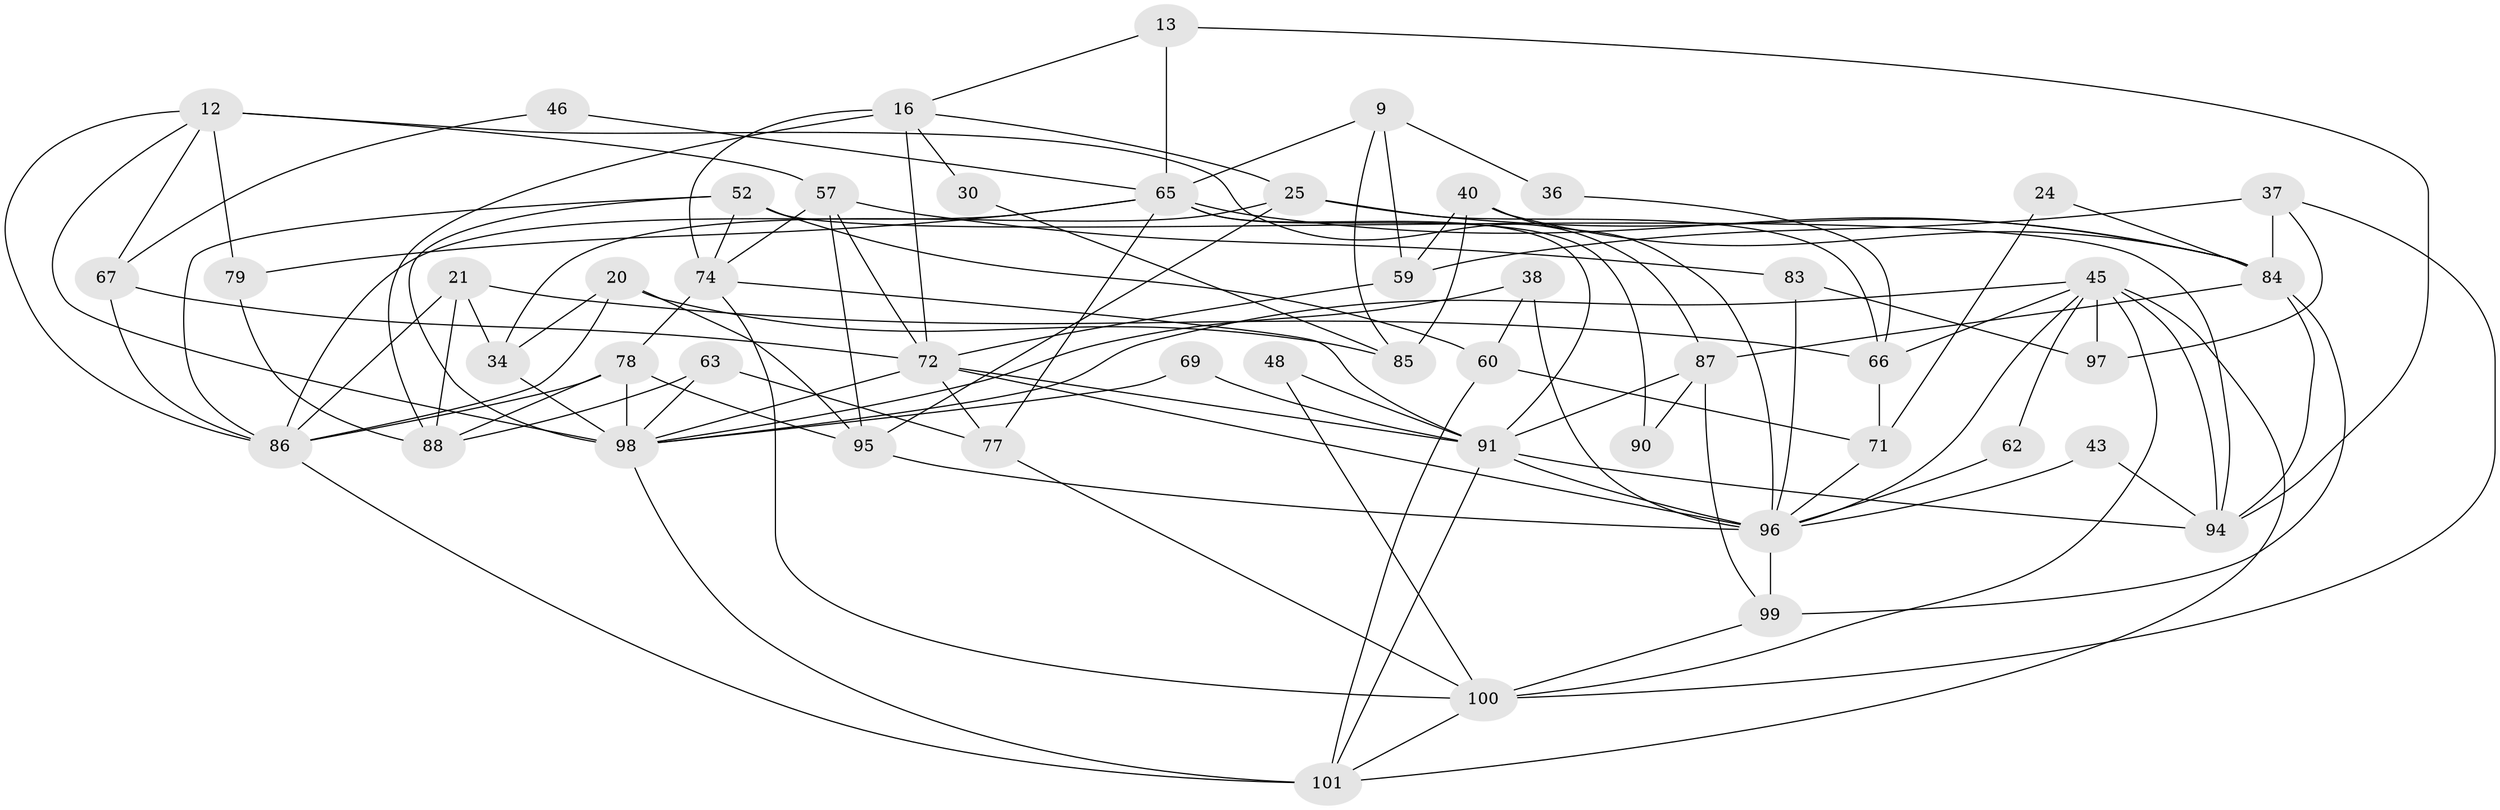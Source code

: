 // original degree distribution, {6: 0.07920792079207921, 2: 0.15841584158415842, 4: 0.3069306930693069, 3: 0.21782178217821782, 5: 0.18811881188118812, 7: 0.019801980198019802, 8: 0.019801980198019802, 9: 0.009900990099009901}
// Generated by graph-tools (version 1.1) at 2025/50/03/09/25 04:50:50]
// undirected, 50 vertices, 118 edges
graph export_dot {
graph [start="1"]
  node [color=gray90,style=filled];
  9;
  12;
  13;
  16 [super="+7"];
  20;
  21;
  24;
  25 [super="+6"];
  30;
  34;
  36 [super="+23"];
  37;
  38;
  40;
  43;
  45 [super="+42+44"];
  46;
  48;
  52 [super="+1"];
  57 [super="+32"];
  59;
  60;
  62;
  63 [super="+39"];
  65 [super="+8+61+53+15"];
  66 [super="+14"];
  67 [super="+58"];
  69;
  71;
  72 [super="+33+10+56"];
  74;
  77;
  78 [super="+73+47"];
  79;
  83;
  84 [super="+22+75"];
  85;
  86 [super="+31"];
  87;
  88 [super="+4"];
  90;
  91 [super="+76+54"];
  94 [super="+3+82"];
  95;
  96 [super="+29+80"];
  97 [super="+68"];
  98 [super="+27+89+41"];
  99 [super="+92"];
  100 [super="+64+70"];
  101 [super="+50+93"];
  9 -- 59;
  9 -- 36 [weight=2];
  9 -- 85;
  9 -- 65 [weight=2];
  12 -- 57 [weight=2];
  12 -- 67;
  12 -- 79;
  12 -- 86;
  12 -- 87;
  12 -- 98;
  13 -- 16;
  13 -- 65;
  13 -- 94;
  16 -- 74 [weight=2];
  16 -- 30;
  16 -- 25;
  16 -- 88;
  16 -- 72;
  20 -- 85;
  20 -- 34;
  20 -- 95;
  20 -- 86;
  21 -- 34;
  21 -- 66;
  21 -- 86;
  21 -- 88;
  24 -- 71;
  24 -- 84;
  25 -- 95;
  25 -- 66;
  25 -- 34;
  25 -- 84;
  30 -- 85;
  34 -- 98;
  36 -- 66;
  37 -- 84 [weight=3];
  37 -- 59;
  37 -- 100;
  37 -- 97;
  38 -- 60;
  38 -- 96;
  38 -- 98;
  40 -- 59;
  40 -- 85;
  40 -- 84;
  40 -- 96;
  43 -- 96;
  43 -- 94;
  45 -- 66;
  45 -- 94 [weight=3];
  45 -- 97;
  45 -- 98 [weight=2];
  45 -- 96;
  45 -- 62;
  45 -- 101;
  45 -- 100;
  46 -- 67;
  46 -- 65;
  48 -- 91;
  48 -- 100;
  52 -- 74;
  52 -- 60;
  52 -- 94 [weight=2];
  52 -- 98 [weight=3];
  52 -- 86;
  57 -- 95;
  57 -- 83;
  57 -- 74;
  57 -- 72;
  59 -- 72;
  60 -- 71;
  60 -- 101 [weight=2];
  62 -- 96;
  63 -- 77;
  63 -- 88;
  63 -- 98;
  65 -- 79;
  65 -- 77 [weight=3];
  65 -- 86;
  65 -- 90;
  65 -- 84 [weight=3];
  65 -- 91 [weight=2];
  66 -- 71;
  67 -- 72 [weight=2];
  67 -- 86 [weight=2];
  69 -- 98;
  69 -- 91;
  71 -- 96;
  72 -- 98;
  72 -- 96;
  72 -- 77 [weight=2];
  72 -- 91;
  74 -- 100 [weight=2];
  74 -- 91;
  74 -- 78;
  77 -- 100;
  78 -- 98 [weight=4];
  78 -- 86 [weight=2];
  78 -- 88;
  78 -- 95;
  79 -- 88;
  83 -- 96;
  83 -- 97;
  84 -- 87;
  84 -- 99;
  84 -- 94;
  86 -- 101;
  87 -- 90;
  87 -- 99;
  87 -- 91;
  91 -- 96;
  91 -- 94 [weight=3];
  91 -- 101;
  95 -- 96;
  96 -- 99 [weight=3];
  98 -- 101 [weight=2];
  99 -- 100;
  100 -- 101 [weight=2];
}
